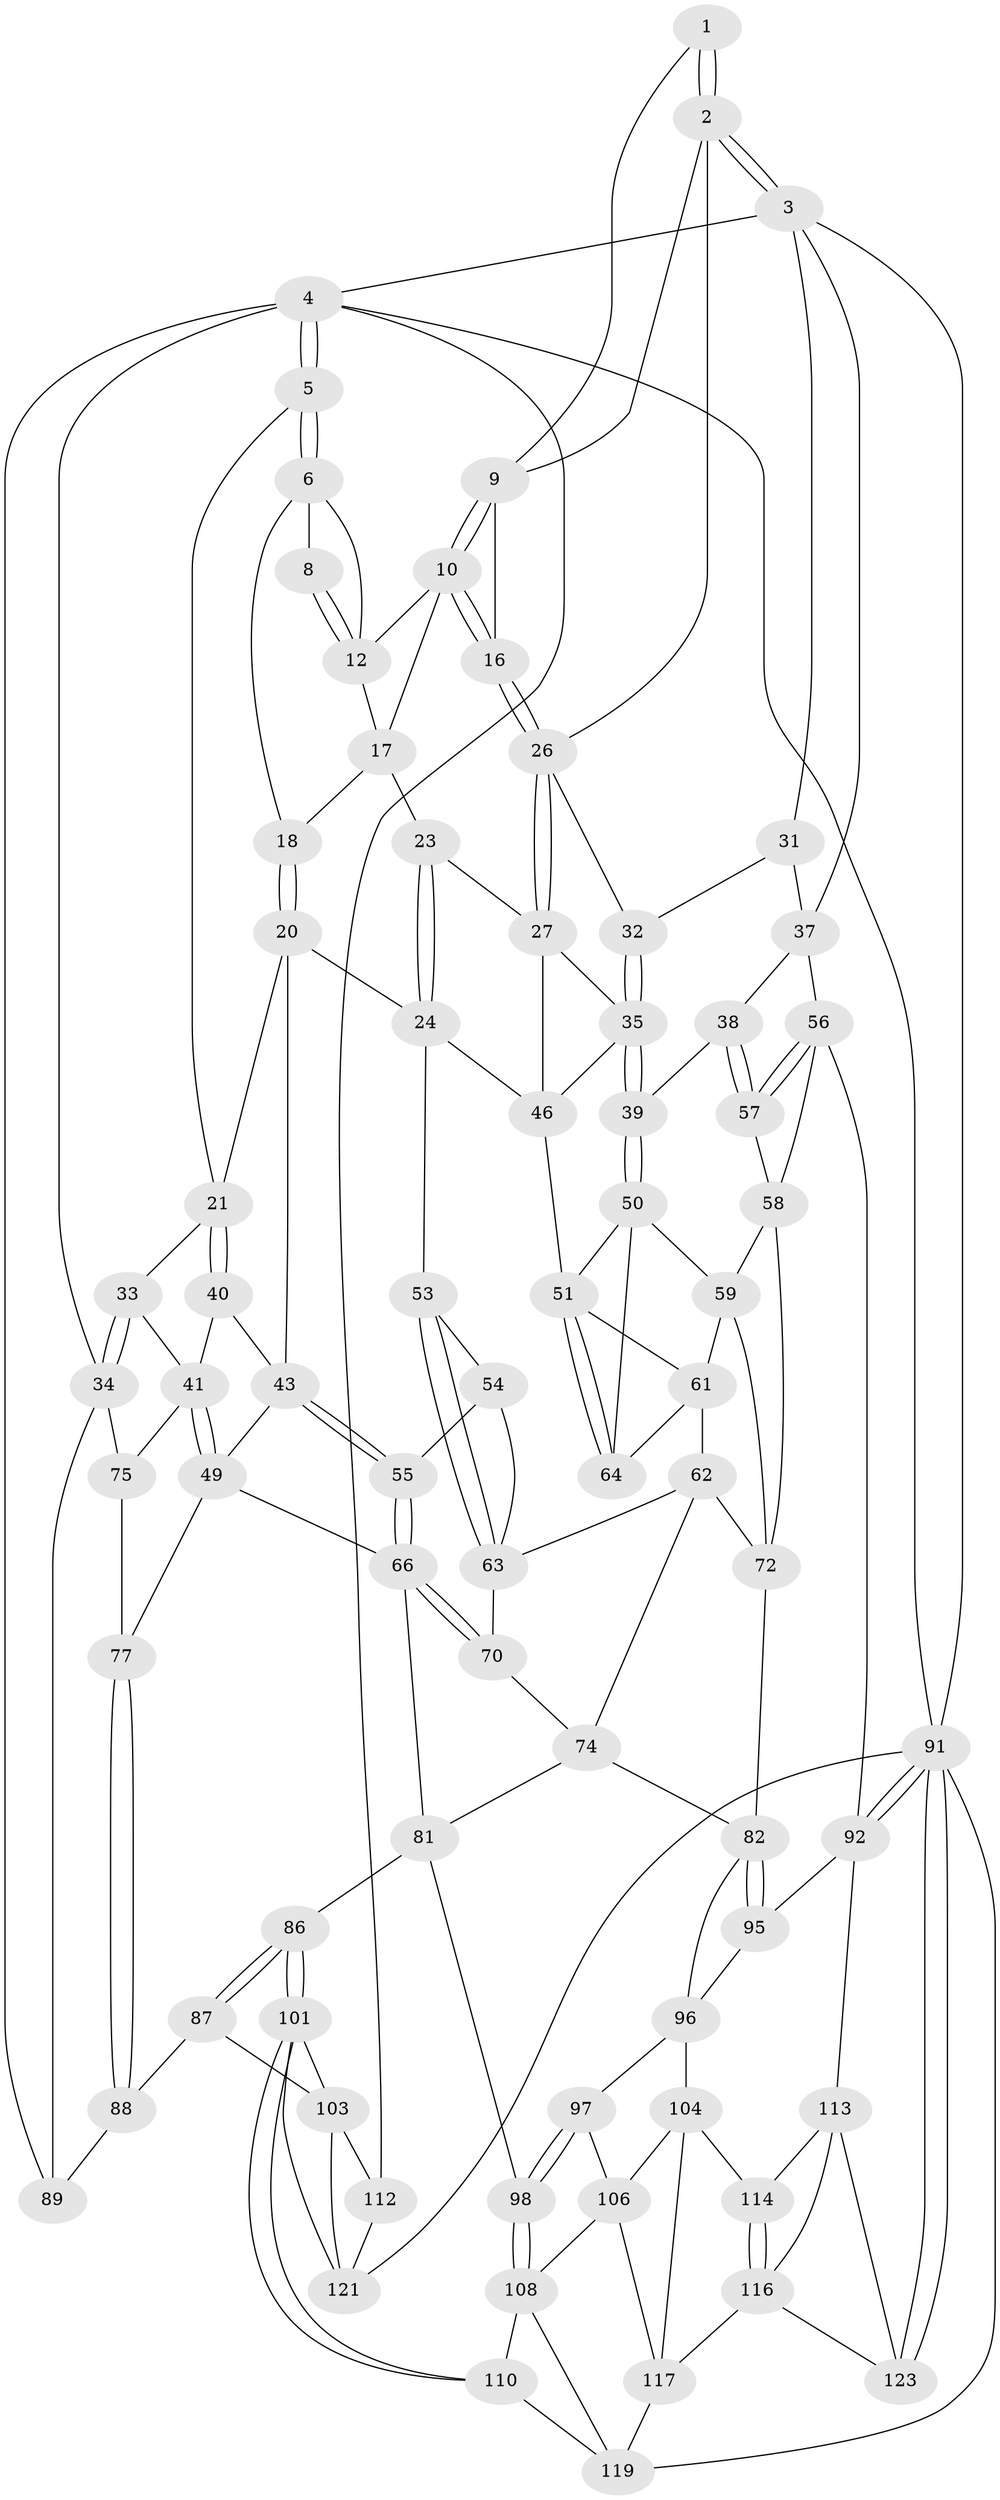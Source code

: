 // Generated by graph-tools (version 1.1) at 2025/52/02/27/25 19:52:43]
// undirected, 77 vertices, 174 edges
graph export_dot {
graph [start="1"]
  node [color=gray90,style=filled];
  1 [pos="+0.9288415407071727+0"];
  2 [pos="+1+0",super="+13"];
  3 [pos="+1+0",super="+30"];
  4 [pos="+0+0",super="+90"];
  5 [pos="+0+0"];
  6 [pos="+0.16514179527312361+0",super="+7"];
  8 [pos="+0.6174349315256942+0"];
  9 [pos="+0.7930669221020453+0.01458432844271394",super="+14"];
  10 [pos="+0.7051285519025947+0.09227750037580182",super="+11"];
  12 [pos="+0.6794071136683173+0.06685439815910633",super="+15"];
  16 [pos="+0.7434758476624532+0.14855124624346094"];
  17 [pos="+0.5072078034113973+0.04312389458006586",super="+19"];
  18 [pos="+0.38821272322341793+0.11717227726919387"];
  20 [pos="+0.38593938184687393+0.16119939227328187",super="+25"];
  21 [pos="+0.21347581137724128+0.16223782228859993",super="+22"];
  23 [pos="+0.5377776560010092+0.1891959024569034"];
  24 [pos="+0.5323787509798729+0.1957581206422638",super="+47"];
  26 [pos="+0.7519283659950373+0.1696947459147458",super="+29"];
  27 [pos="+0.7491645337422129+0.18005928053400347",super="+28"];
  31 [pos="+0.9286736233253226+0.218829740512401"];
  32 [pos="+0.909624540413928+0.2007634022064526"];
  33 [pos="+0.053657977061934176+0.35975841106959777"];
  34 [pos="+0+0.3645651661385912",super="+76"];
  35 [pos="+0.8359470749003571+0.2876691929115378",super="+36"];
  37 [pos="+0.922948549195119+0.28141728295125806",super="+45"];
  38 [pos="+0.878984718573221+0.32177739191480226"];
  39 [pos="+0.8458236829586265+0.31058083074775156"];
  40 [pos="+0.22552442481728174+0.22712936230059075"];
  41 [pos="+0.20109753927468352+0.2781157629124463",super="+42"];
  43 [pos="+0.44522654807404627+0.2780559607980822",super="+44"];
  46 [pos="+0.6845438408628237+0.3086040703253691",super="+48"];
  49 [pos="+0.2850090190436127+0.4223599647665434",super="+68"];
  50 [pos="+0.8250839325687243+0.3454333318657655",super="+60"];
  51 [pos="+0.7945313643863309+0.36507057509538177",super="+52"];
  53 [pos="+0.6316650154414291+0.3304396635709336"];
  54 [pos="+0.5105397250528136+0.3400300562250516"];
  55 [pos="+0.45864243294377616+0.30462064131355665"];
  56 [pos="+1+0.4961697483115043",super="+84"];
  57 [pos="+1+0.44870940661474923"];
  58 [pos="+0.902484424726479+0.4549283457951045",super="+78"];
  59 [pos="+0.8898525762904349+0.45268755338115113",super="+71"];
  61 [pos="+0.7116728578218197+0.37812182631062213",super="+65"];
  62 [pos="+0.6686656207932927+0.42678154517312916",super="+73"];
  63 [pos="+0.6172151522880676+0.41996893546155306",super="+69"];
  64 [pos="+0.7854145490480872+0.4136214812405208"];
  66 [pos="+0.4250316045010093+0.5159933446729932",super="+67"];
  70 [pos="+0.5632206717505899+0.4826989203775404"];
  72 [pos="+0.7469291963386602+0.5151572553081014",super="+79"];
  74 [pos="+0.5961839799069051+0.5214498614971103",super="+80"];
  75 [pos="+0.13850624403430345+0.47268168808178584"];
  77 [pos="+0.20036810734709967+0.5305677640042157"];
  81 [pos="+0.4496700219573167+0.6414695742982217",super="+85"];
  82 [pos="+0.7686301641213606+0.616149602826829",super="+83"];
  86 [pos="+0.3519674446614957+0.7780077130987026"];
  87 [pos="+0.2205299286100441+0.6851647613447133",super="+100"];
  88 [pos="+0.1932812126665147+0.555315804019801",super="+94"];
  89 [pos="+0+0.7195180292234163"];
  91 [pos="+1+1",super="+125"];
  92 [pos="+1+0.6627546236027907",super="+93"];
  95 [pos="+0.8335577053181522+0.7541734671939372"];
  96 [pos="+0.6465740776233236+0.6862761603942927",super="+99"];
  97 [pos="+0.6220413881207297+0.7376106932152126"];
  98 [pos="+0.4962828447970314+0.762576295038597"];
  101 [pos="+0.33047836105433065+0.8900009828849933",super="+102"];
  103 [pos="+0.10585086046034287+0.8626393937244663",super="+111"];
  104 [pos="+0.8070115022069243+0.82650253355623",super="+105"];
  106 [pos="+0.6241829720476334+0.7416910197027732",super="+107"];
  108 [pos="+0.533188326481603+0.8588946461384442",super="+109"];
  110 [pos="+0.36275631679294484+0.9485072988036847"];
  112 [pos="+0.06845982986599795+0.8716553091039521"];
  113 [pos="+0.956315788856155+0.8508306625753531",super="+115"];
  114 [pos="+0.9066022904729313+0.8701345952132552"];
  116 [pos="+0.9160707568703397+0.9024013135280563",super="+120"];
  117 [pos="+0.7107035597190353+0.97949214055786",super="+118"];
  119 [pos="+0.5870175214974378+1",super="+124"];
  121 [pos="+0.18496010033452473+0.9875454236277151",super="+122"];
  123 [pos="+1+1"];
  1 -- 2;
  1 -- 2;
  1 -- 9;
  2 -- 3;
  2 -- 3;
  2 -- 26;
  2 -- 9;
  3 -- 4;
  3 -- 91;
  3 -- 37;
  3 -- 31;
  4 -- 5;
  4 -- 5;
  4 -- 34;
  4 -- 112;
  4 -- 89;
  4 -- 91;
  5 -- 6;
  5 -- 6;
  5 -- 21;
  6 -- 18;
  6 -- 8;
  6 -- 12;
  8 -- 12;
  8 -- 12;
  9 -- 10;
  9 -- 10;
  9 -- 16;
  10 -- 16;
  10 -- 16;
  10 -- 12;
  10 -- 17;
  12 -- 17;
  16 -- 26;
  16 -- 26;
  17 -- 18;
  17 -- 23;
  18 -- 20;
  18 -- 20;
  20 -- 21;
  20 -- 24;
  20 -- 43;
  21 -- 40;
  21 -- 40;
  21 -- 33;
  23 -- 24;
  23 -- 24;
  23 -- 27;
  24 -- 53;
  24 -- 46;
  26 -- 27;
  26 -- 27;
  26 -- 32;
  27 -- 35;
  27 -- 46;
  31 -- 32;
  31 -- 37;
  32 -- 35;
  32 -- 35;
  33 -- 34;
  33 -- 34;
  33 -- 41;
  34 -- 89;
  34 -- 75;
  35 -- 39;
  35 -- 39;
  35 -- 46;
  37 -- 38;
  37 -- 56;
  38 -- 39;
  38 -- 57;
  38 -- 57;
  39 -- 50;
  39 -- 50;
  40 -- 41;
  40 -- 43;
  41 -- 49;
  41 -- 49;
  41 -- 75;
  43 -- 55;
  43 -- 55;
  43 -- 49;
  46 -- 51;
  49 -- 77;
  49 -- 66;
  50 -- 51;
  50 -- 64;
  50 -- 59;
  51 -- 64;
  51 -- 64;
  51 -- 61;
  53 -- 54;
  53 -- 63;
  53 -- 63;
  54 -- 55;
  54 -- 63;
  55 -- 66;
  55 -- 66;
  56 -- 57;
  56 -- 57;
  56 -- 58;
  56 -- 92;
  57 -- 58;
  58 -- 59;
  58 -- 72;
  59 -- 72;
  59 -- 61;
  61 -- 62;
  61 -- 64;
  62 -- 63;
  62 -- 72;
  62 -- 74;
  63 -- 70;
  66 -- 70;
  66 -- 70;
  66 -- 81;
  70 -- 74;
  72 -- 82;
  74 -- 81;
  74 -- 82;
  75 -- 77;
  77 -- 88;
  77 -- 88;
  81 -- 98;
  81 -- 86;
  82 -- 95;
  82 -- 95;
  82 -- 96;
  86 -- 87;
  86 -- 87;
  86 -- 101;
  86 -- 101;
  87 -- 88 [weight=2];
  87 -- 103;
  88 -- 89;
  91 -- 92;
  91 -- 92;
  91 -- 123;
  91 -- 123;
  91 -- 119;
  91 -- 121;
  92 -- 113;
  92 -- 95;
  95 -- 96;
  96 -- 97;
  96 -- 104;
  97 -- 98;
  97 -- 98;
  97 -- 106;
  98 -- 108;
  98 -- 108;
  101 -- 110;
  101 -- 110;
  101 -- 121;
  101 -- 103;
  103 -- 112;
  103 -- 121;
  104 -- 114;
  104 -- 106;
  104 -- 117;
  106 -- 108;
  106 -- 117;
  108 -- 110;
  108 -- 119;
  110 -- 119;
  112 -- 121;
  113 -- 114;
  113 -- 123;
  113 -- 116;
  114 -- 116;
  114 -- 116;
  116 -- 123;
  116 -- 117;
  117 -- 119;
}

